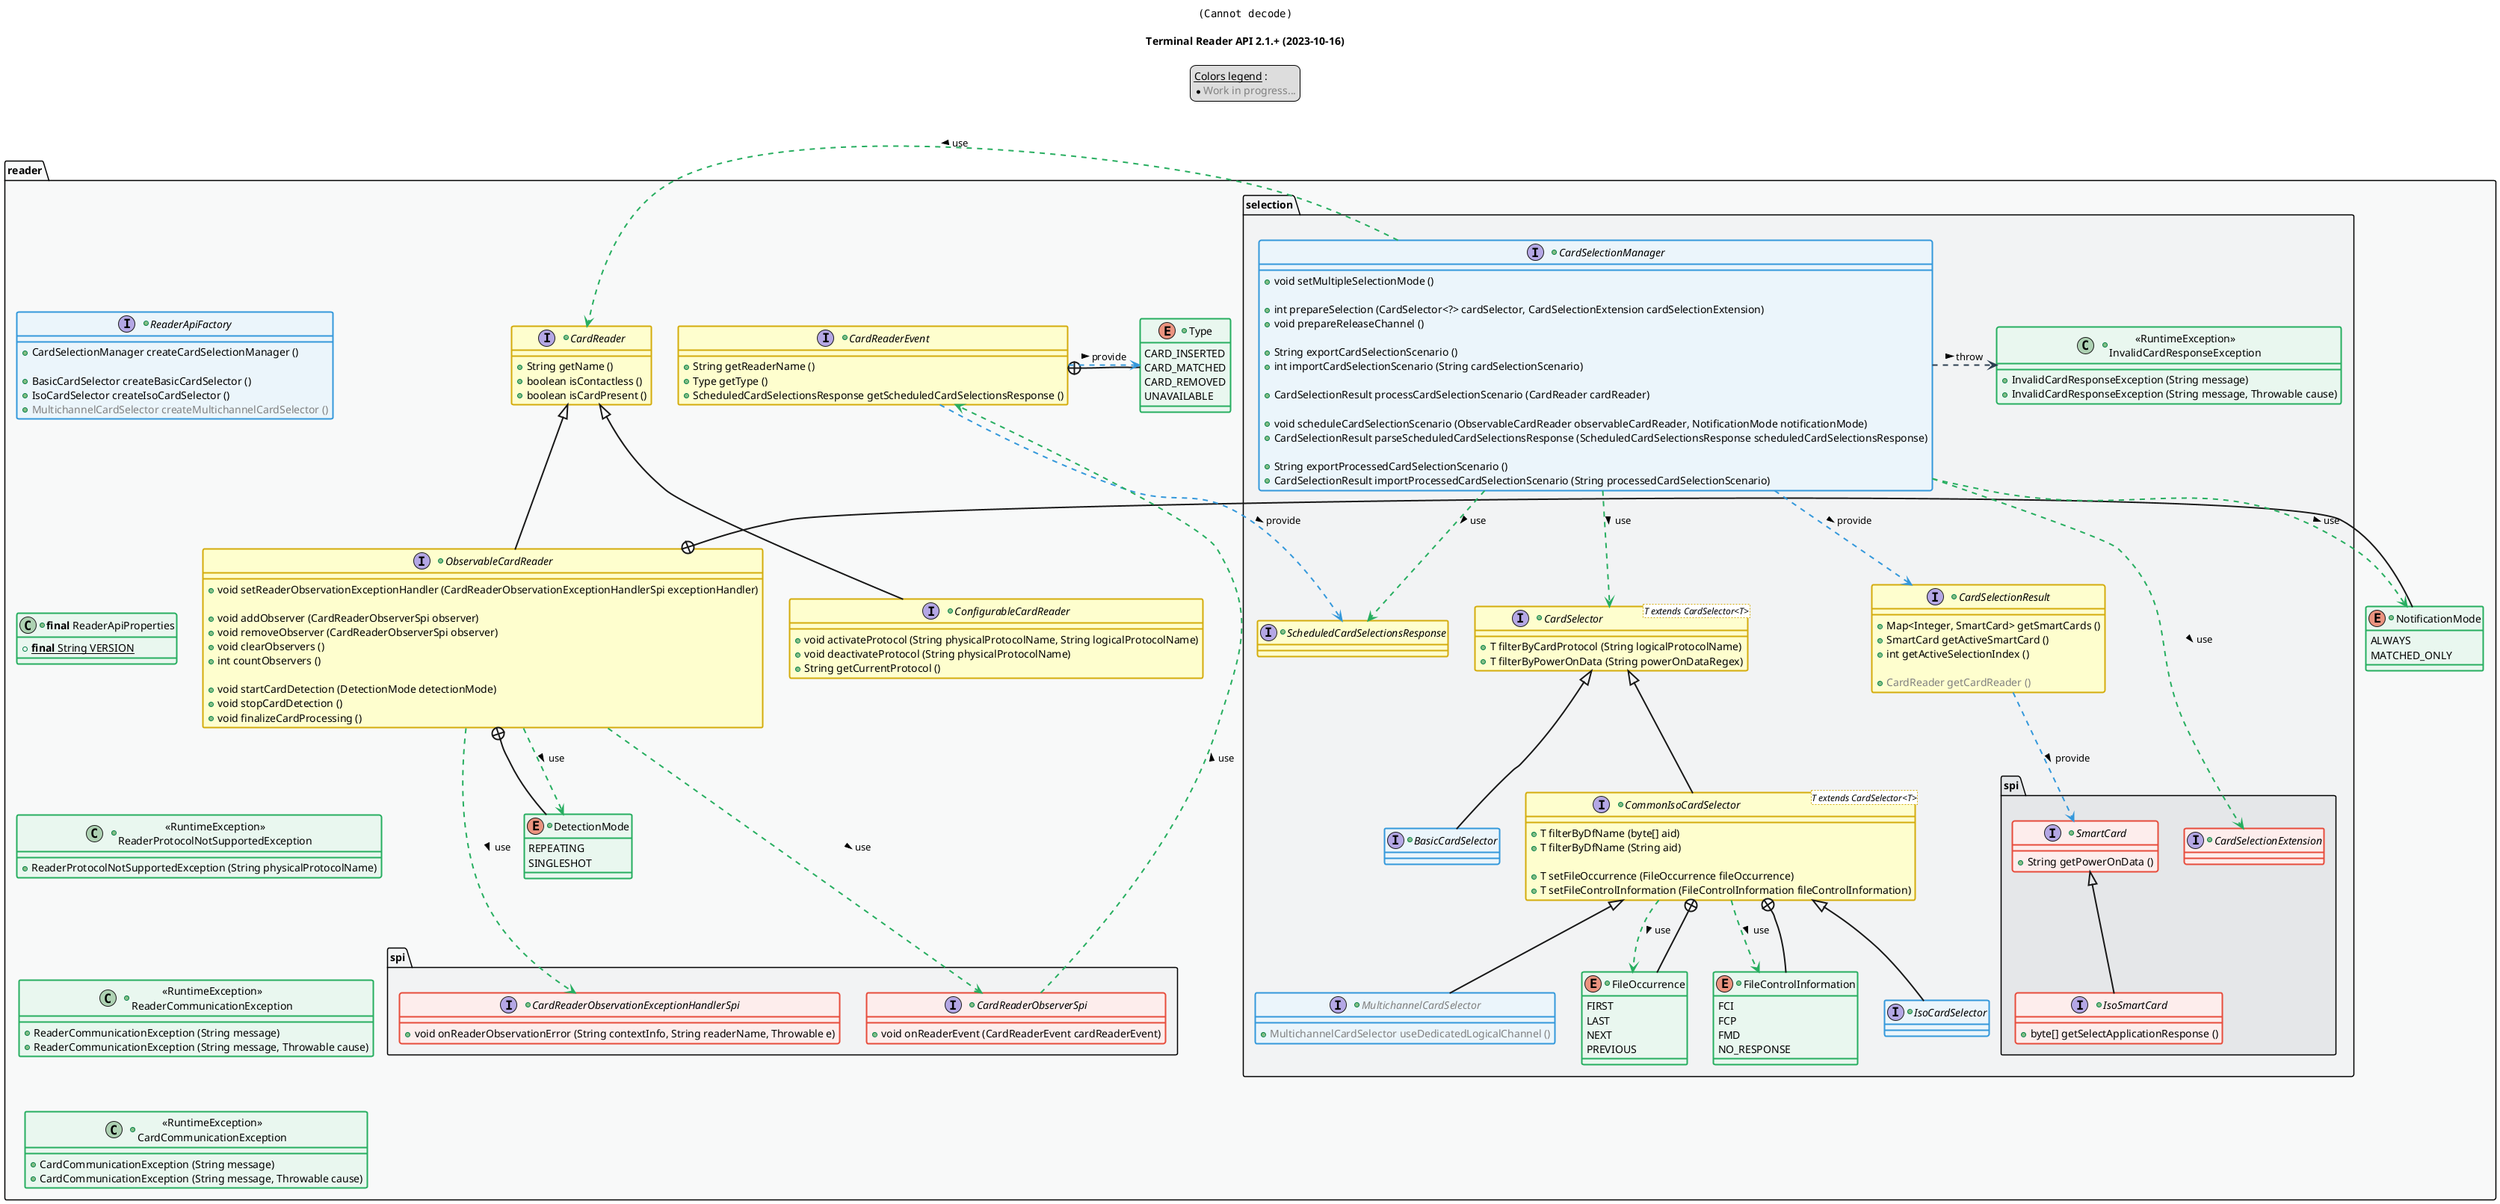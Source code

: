 @startuml
title
    <img:../assets/logo.svg{scale=0.2}>

    Terminal Reader API 2.1.+ (2023-10-16)
end title

' == THEME ==

'Couleurs issues de : https://htmlcolorcodes.com/fr/tableau-de-couleur/tableau-de-couleur-design-plat/
!define C_GREY1 F8F9F9
!define C_GREY2 F2F3F4
!define C_GREY3 E5E7E9
!define C_GREY4 D7DBDD
!define C_GREY5 CACFD2
!define C_GREY6 BDC3C7
!define C_LINK 3498DB
!define C_USE 27AE60
!define C_THROW 2C3E50

' -- Styles that don't work with new version of plantuml --
skinparam stereotypeABorderColor #A9DCDF
skinparam stereotypeIBorderColor #B4A7E5
skinparam stereotypeCBorderColor #ADD1B2
skinparam stereotypeEBorderColor #EB93DF
' -- END --

skinparam ClassBorderThickness 2
skinparam ArrowThickness 2

' Yellow
skinparam ClassBackgroundColor #FEFECE
skinparam ClassBorderColor #D4AC0D
' Red
skinparam ClassBackgroundColor<<red>> #FDEDEC
skinparam ClassBorderColor<<red>> #E74C3C
hide <<red>> stereotype
' Purple
skinparam ClassBackgroundColor<<purple>> #F4ECF7
skinparam ClassBorderColor<<purple>> #8E44AD
hide <<purple>> stereotype
' blue
skinparam ClassBackgroundColor<<blue>> #EBF5FB
skinparam ClassBorderColor<<blue>> #3498DB
hide <<blue>> stereotype
' Green
skinparam ClassBackgroundColor<<green>> #E9F7EF
skinparam ClassBorderColor<<green>> #27AE60
hide <<green>> stereotype
' Grey
skinparam ClassBackgroundColor<<grey>> #EAECEE
skinparam ClassBorderColor<<grey>> #2C3E50
hide <<grey>> stereotype

' == CONTENT ==

legend top
    __Colors legend__ :
    * <color:grey>Work in progress...
end legend

package "reader" as reader {

+class "**final** ReaderApiProperties" as ApiProperties <<green>> {
    +{static} **final** String VERSION
}
+interface "ReaderApiFactory" as ReaderApiFactory <<blue>> {
    +CardSelectionManager createCardSelectionManager ()

    +BasicCardSelector createBasicCardSelector ()
    +IsoCardSelector createIsoCardSelector ()
    +<color:grey>MultichannelCardSelector createMultichannelCardSelector ()
}

' SERVICE
+interface CardReader {
    +String getName ()
    +boolean isContactless ()
    +boolean isCardPresent ()
}
+interface ObservableCardReader extends CardReader {
    +void setReaderObservationExceptionHandler (CardReaderObservationExceptionHandlerSpi exceptionHandler)

    +void addObserver (CardReaderObserverSpi observer)
    +void removeObserver (CardReaderObserverSpi observer)
    +void clearObservers ()
    +int countObservers ()

    +void startCardDetection (DetectionMode detectionMode)
    +void stopCardDetection ()
    +void finalizeCardProcessing ()
}
+interface ConfigurableCardReader extends CardReader {
    +void activateProtocol (String physicalProtocolName, String logicalProtocolName)
    +void deactivateProtocol (String physicalProtocolName)
    +String getCurrentProtocol ()
}
+enum DetectionMode <<green>> {
    REPEATING
    SINGLESHOT
}
+enum NotificationMode <<green>> {
    ALWAYS
    MATCHED_ONLY
}
+interface CardReaderEvent {
    +String getReaderName ()
    +Type getType ()
    +ScheduledCardSelectionsResponse getScheduledCardSelectionsResponse ()
}
+enum "Type" as CardReaderEventType <<green>> {
    CARD_INSERTED
    CARD_MATCHED
    CARD_REMOVED
    UNAVAILABLE
}
' SPI
package "spi" as readerSpi {
    +interface CardReaderObserverSpi <<red>> {
        +void onReaderEvent (CardReaderEvent cardReaderEvent)
    }
    +interface CardReaderObservationExceptionHandlerSpi <<red>> {
        +void onReaderObservationError (String contextInfo, String readerName, Throwable e)
    }
}

' SELECTION
package "selection" as selectionApi {
    ' Selection
    +interface CardSelectionManager <<blue>> {
        +void setMultipleSelectionMode ()

        +int prepareSelection (CardSelector<?> cardSelector, CardSelectionExtension cardSelectionExtension)
        +void prepareReleaseChannel ()

        +String exportCardSelectionScenario ()
        +int importCardSelectionScenario (String cardSelectionScenario)

        +CardSelectionResult processCardSelectionScenario (CardReader cardReader)

        +void scheduleCardSelectionScenario (ObservableCardReader observableCardReader, NotificationMode notificationMode)
        +CardSelectionResult parseScheduledCardSelectionsResponse (ScheduledCardSelectionsResponse scheduledCardSelectionsResponse)

        +String exportProcessedCardSelectionScenario ()
        +CardSelectionResult importProcessedCardSelectionScenario (String processedCardSelectionScenario)
    }
    +interface "CardSelector<T extends CardSelector<T>>" as CardSelector {
        +T filterByCardProtocol (String logicalProtocolName)
        +T filterByPowerOnData (String powerOnDataRegex)
    }
    +interface "BasicCardSelector" as BasicCardSelector <<blue>> extends CardSelector {
    }
    +interface "CommonIsoCardSelector<T extends CardSelector<T>>" as CommonIsoCardSelector extends CardSelector {
        +T filterByDfName (byte[] aid)
        +T filterByDfName (String aid)

        +T setFileOccurrence (FileOccurrence fileOccurrence)
        +T setFileControlInformation (FileControlInformation fileControlInformation)
    }
    +enum "FileOccurrence" as FileOccurrence <<green>> {
        FIRST
        LAST
        NEXT
        PREVIOUS
    }
    +enum "FileControlInformation" as FileControlInformation <<green>> {
        FCI
        FCP
        FMD
        NO_RESPONSE
    }
    +interface "IsoCardSelector" as IsoCardSelector <<blue>> extends CommonIsoCardSelector {
    }
    +interface "<color:grey>MultichannelCardSelector" as MultichannelCardSelector <<blue>> extends CommonIsoCardSelector {
        +<color:grey>MultichannelCardSelector useDedicatedLogicalChannel ()
    }

    ' Card Extension SPI
    package "spi" as selectionSpi {
        +interface "CardSelectionExtension" as CardSelectionExtension <<red>> {
        }
        +interface "SmartCard" as SmartCard <<red>> {
            +String getPowerOnData ()
        }
        +interface "IsoSmartCard" as IsoSmartCard <<red>> extends SmartCard {
            +byte[] getSelectApplicationResponse ()
        }
    }
    +interface CardSelectionResult {
        +Map<Integer, SmartCard> getSmartCards ()
        +SmartCard getActiveSmartCard ()
        +int getActiveSelectionIndex ()

        +<color:grey>CardReader getCardReader ()
    }
    +interface ScheduledCardSelectionsResponse {
    }

    +class "<<RuntimeException>>\nInvalidCardResponseException" as InvalidCardResponseException <<green>> {
        +InvalidCardResponseException (String message)
        +InvalidCardResponseException (String message, Throwable cause)
    }
}
' EXCEPTIONS
+class "<<RuntimeException>>\nReaderCommunicationException" as ReaderCommunicationException <<green>> {
    +ReaderCommunicationException (String message)
    +ReaderCommunicationException (String message, Throwable cause)
}
+class "<<RuntimeException>>\nReaderProtocolNotSupportedException" as ReaderProtocolNotSupportedException <<green>> {
    +ReaderProtocolNotSupportedException (String physicalProtocolName)
}
+class "<<RuntimeException>>\nCardCommunicationException" as CardCommunicationException <<green>> {
    +CardCommunicationException (String message)
    +CardCommunicationException (String message, Throwable cause)
}

}

' Associations

ObservableCardReader +-right- NotificationMode
ObservableCardReader +-- DetectionMode
ObservableCardReader ..> DetectionMode #C_USE : use >
ObservableCardReader ...> CardReaderObserverSpi #C_USE : use >
ObservableCardReader ...> CardReaderObservationExceptionHandlerSpi #C_USE : use >

CardReaderEvent +-right- CardReaderEventType
CardReaderEvent .right.> CardReaderEventType #C_LINK : provide >
CardReaderEvent ..> ScheduledCardSelectionsResponse #C_LINK : provide >

CardReaderObserverSpi ..> CardReaderEvent #C_USE : use >

CardSelectionResult ..> SmartCard #C_LINK : provide >

CommonIsoCardSelector +-- FileOccurrence
CommonIsoCardSelector ..> FileOccurrence #C_USE : use >
CommonIsoCardSelector +-- FileControlInformation
CommonIsoCardSelector ..> FileControlInformation #C_USE : use >

CardSelectionManager ..> CardSelector #C_USE : use >
CardSelectionManager ..> CardSelectionExtension #C_USE : use >
CardSelectionManager ..> ScheduledCardSelectionsResponse #C_USE : use >
CardSelectionManager ..> CardSelectionResult #C_LINK : provide >
CardSelectionManager .right.> CardReader #C_USE : use >
CardSelectionManager ..> NotificationMode #C_USE : use >
CardSelectionManager .right.> InvalidCardResponseException #C_THROW : throw >

' == LAYOUT ==

ReaderApiFactory -[hidden]- ApiProperties
ApiProperties -[hidden]- ReaderProtocolNotSupportedException
ReaderProtocolNotSupportedException -[hidden]- ReaderCommunicationException
ReaderCommunicationException -[hidden]- CardCommunicationException

' == STYLE ==

package reader #C_GREY1 {}
package reader.readerSpi #C_GREY2 {}
package reader.selectionApi #C_GREY2 {}
package reader.selectionApi.selectionSpi #C_GREY3 {}

@enduml